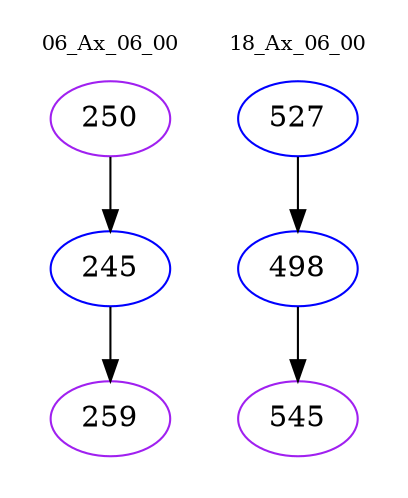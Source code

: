 digraph{
subgraph cluster_0 {
color = white
label = "06_Ax_06_00";
fontsize=10;
T0_250 [label="250", color="purple"]
T0_250 -> T0_245 [color="black"]
T0_245 [label="245", color="blue"]
T0_245 -> T0_259 [color="black"]
T0_259 [label="259", color="purple"]
}
subgraph cluster_1 {
color = white
label = "18_Ax_06_00";
fontsize=10;
T1_527 [label="527", color="blue"]
T1_527 -> T1_498 [color="black"]
T1_498 [label="498", color="blue"]
T1_498 -> T1_545 [color="black"]
T1_545 [label="545", color="purple"]
}
}
